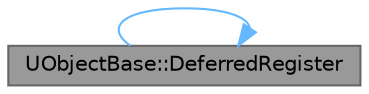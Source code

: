 digraph "UObjectBase::DeferredRegister"
{
 // INTERACTIVE_SVG=YES
 // LATEX_PDF_SIZE
  bgcolor="transparent";
  edge [fontname=Helvetica,fontsize=10,labelfontname=Helvetica,labelfontsize=10];
  node [fontname=Helvetica,fontsize=10,shape=box,height=0.2,width=0.4];
  rankdir="LR";
  Node1 [id="Node000001",label="UObjectBase::DeferredRegister",height=0.2,width=0.4,color="gray40", fillcolor="grey60", style="filled", fontcolor="black",tooltip="Convert a boot-strap registered class into a real one, add to uobject array, etc."];
  Node1 -> Node1 [id="edge1_Node000001_Node000001",color="steelblue1",style="solid",tooltip=" "];
}
